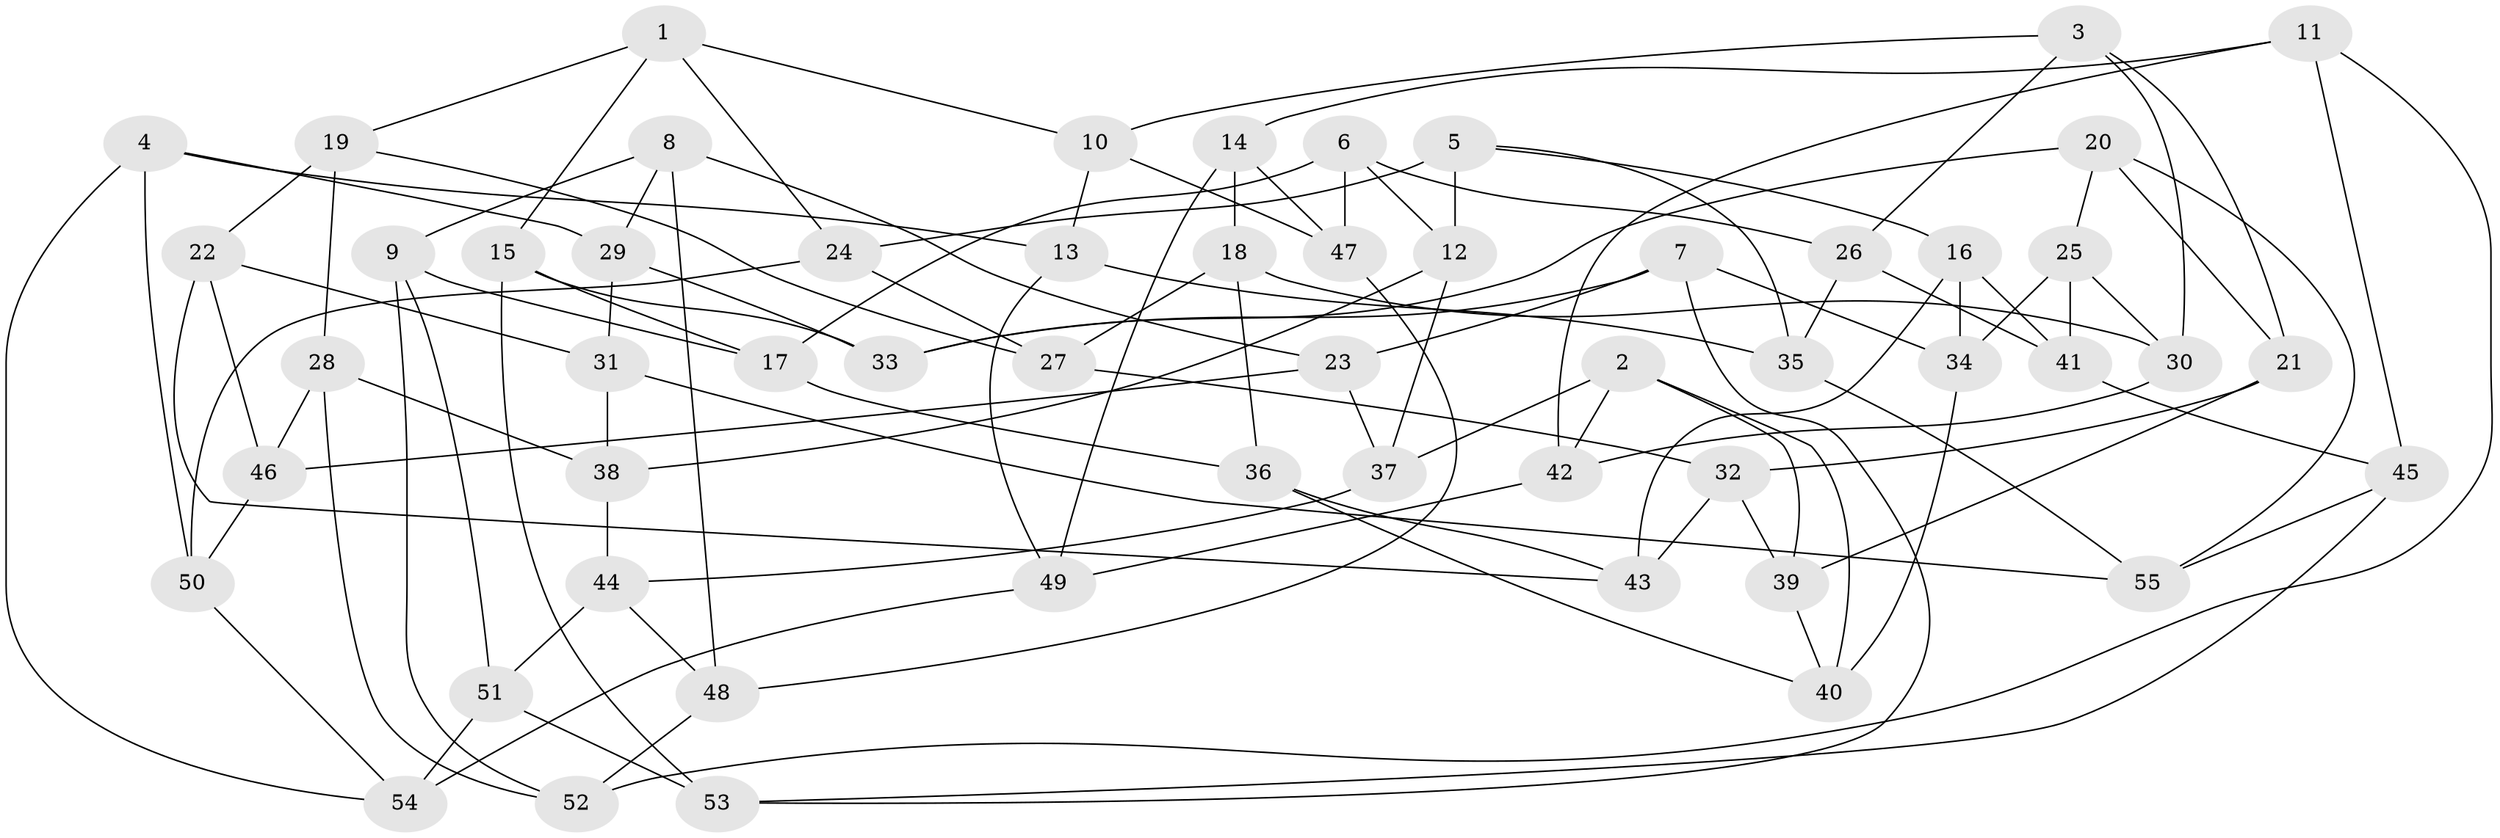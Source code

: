 // Generated by graph-tools (version 1.1) at 2025/11/02/27/25 16:11:49]
// undirected, 55 vertices, 110 edges
graph export_dot {
graph [start="1"]
  node [color=gray90,style=filled];
  1;
  2;
  3;
  4;
  5;
  6;
  7;
  8;
  9;
  10;
  11;
  12;
  13;
  14;
  15;
  16;
  17;
  18;
  19;
  20;
  21;
  22;
  23;
  24;
  25;
  26;
  27;
  28;
  29;
  30;
  31;
  32;
  33;
  34;
  35;
  36;
  37;
  38;
  39;
  40;
  41;
  42;
  43;
  44;
  45;
  46;
  47;
  48;
  49;
  50;
  51;
  52;
  53;
  54;
  55;
  1 -- 15;
  1 -- 10;
  1 -- 19;
  1 -- 24;
  2 -- 39;
  2 -- 42;
  2 -- 40;
  2 -- 37;
  3 -- 30;
  3 -- 21;
  3 -- 10;
  3 -- 26;
  4 -- 50;
  4 -- 29;
  4 -- 54;
  4 -- 13;
  5 -- 12;
  5 -- 16;
  5 -- 24;
  5 -- 35;
  6 -- 17;
  6 -- 47;
  6 -- 12;
  6 -- 26;
  7 -- 34;
  7 -- 33;
  7 -- 23;
  7 -- 53;
  8 -- 48;
  8 -- 9;
  8 -- 29;
  8 -- 23;
  9 -- 17;
  9 -- 52;
  9 -- 51;
  10 -- 13;
  10 -- 47;
  11 -- 42;
  11 -- 45;
  11 -- 52;
  11 -- 14;
  12 -- 38;
  12 -- 37;
  13 -- 49;
  13 -- 35;
  14 -- 18;
  14 -- 49;
  14 -- 47;
  15 -- 17;
  15 -- 53;
  15 -- 33;
  16 -- 41;
  16 -- 34;
  16 -- 43;
  17 -- 36;
  18 -- 36;
  18 -- 30;
  18 -- 27;
  19 -- 27;
  19 -- 28;
  19 -- 22;
  20 -- 55;
  20 -- 33;
  20 -- 25;
  20 -- 21;
  21 -- 32;
  21 -- 39;
  22 -- 46;
  22 -- 43;
  22 -- 31;
  23 -- 37;
  23 -- 46;
  24 -- 27;
  24 -- 50;
  25 -- 30;
  25 -- 34;
  25 -- 41;
  26 -- 41;
  26 -- 35;
  27 -- 32;
  28 -- 52;
  28 -- 38;
  28 -- 46;
  29 -- 31;
  29 -- 33;
  30 -- 42;
  31 -- 55;
  31 -- 38;
  32 -- 43;
  32 -- 39;
  34 -- 40;
  35 -- 55;
  36 -- 40;
  36 -- 43;
  37 -- 44;
  38 -- 44;
  39 -- 40;
  41 -- 45;
  42 -- 49;
  44 -- 48;
  44 -- 51;
  45 -- 53;
  45 -- 55;
  46 -- 50;
  47 -- 48;
  48 -- 52;
  49 -- 54;
  50 -- 54;
  51 -- 54;
  51 -- 53;
}
